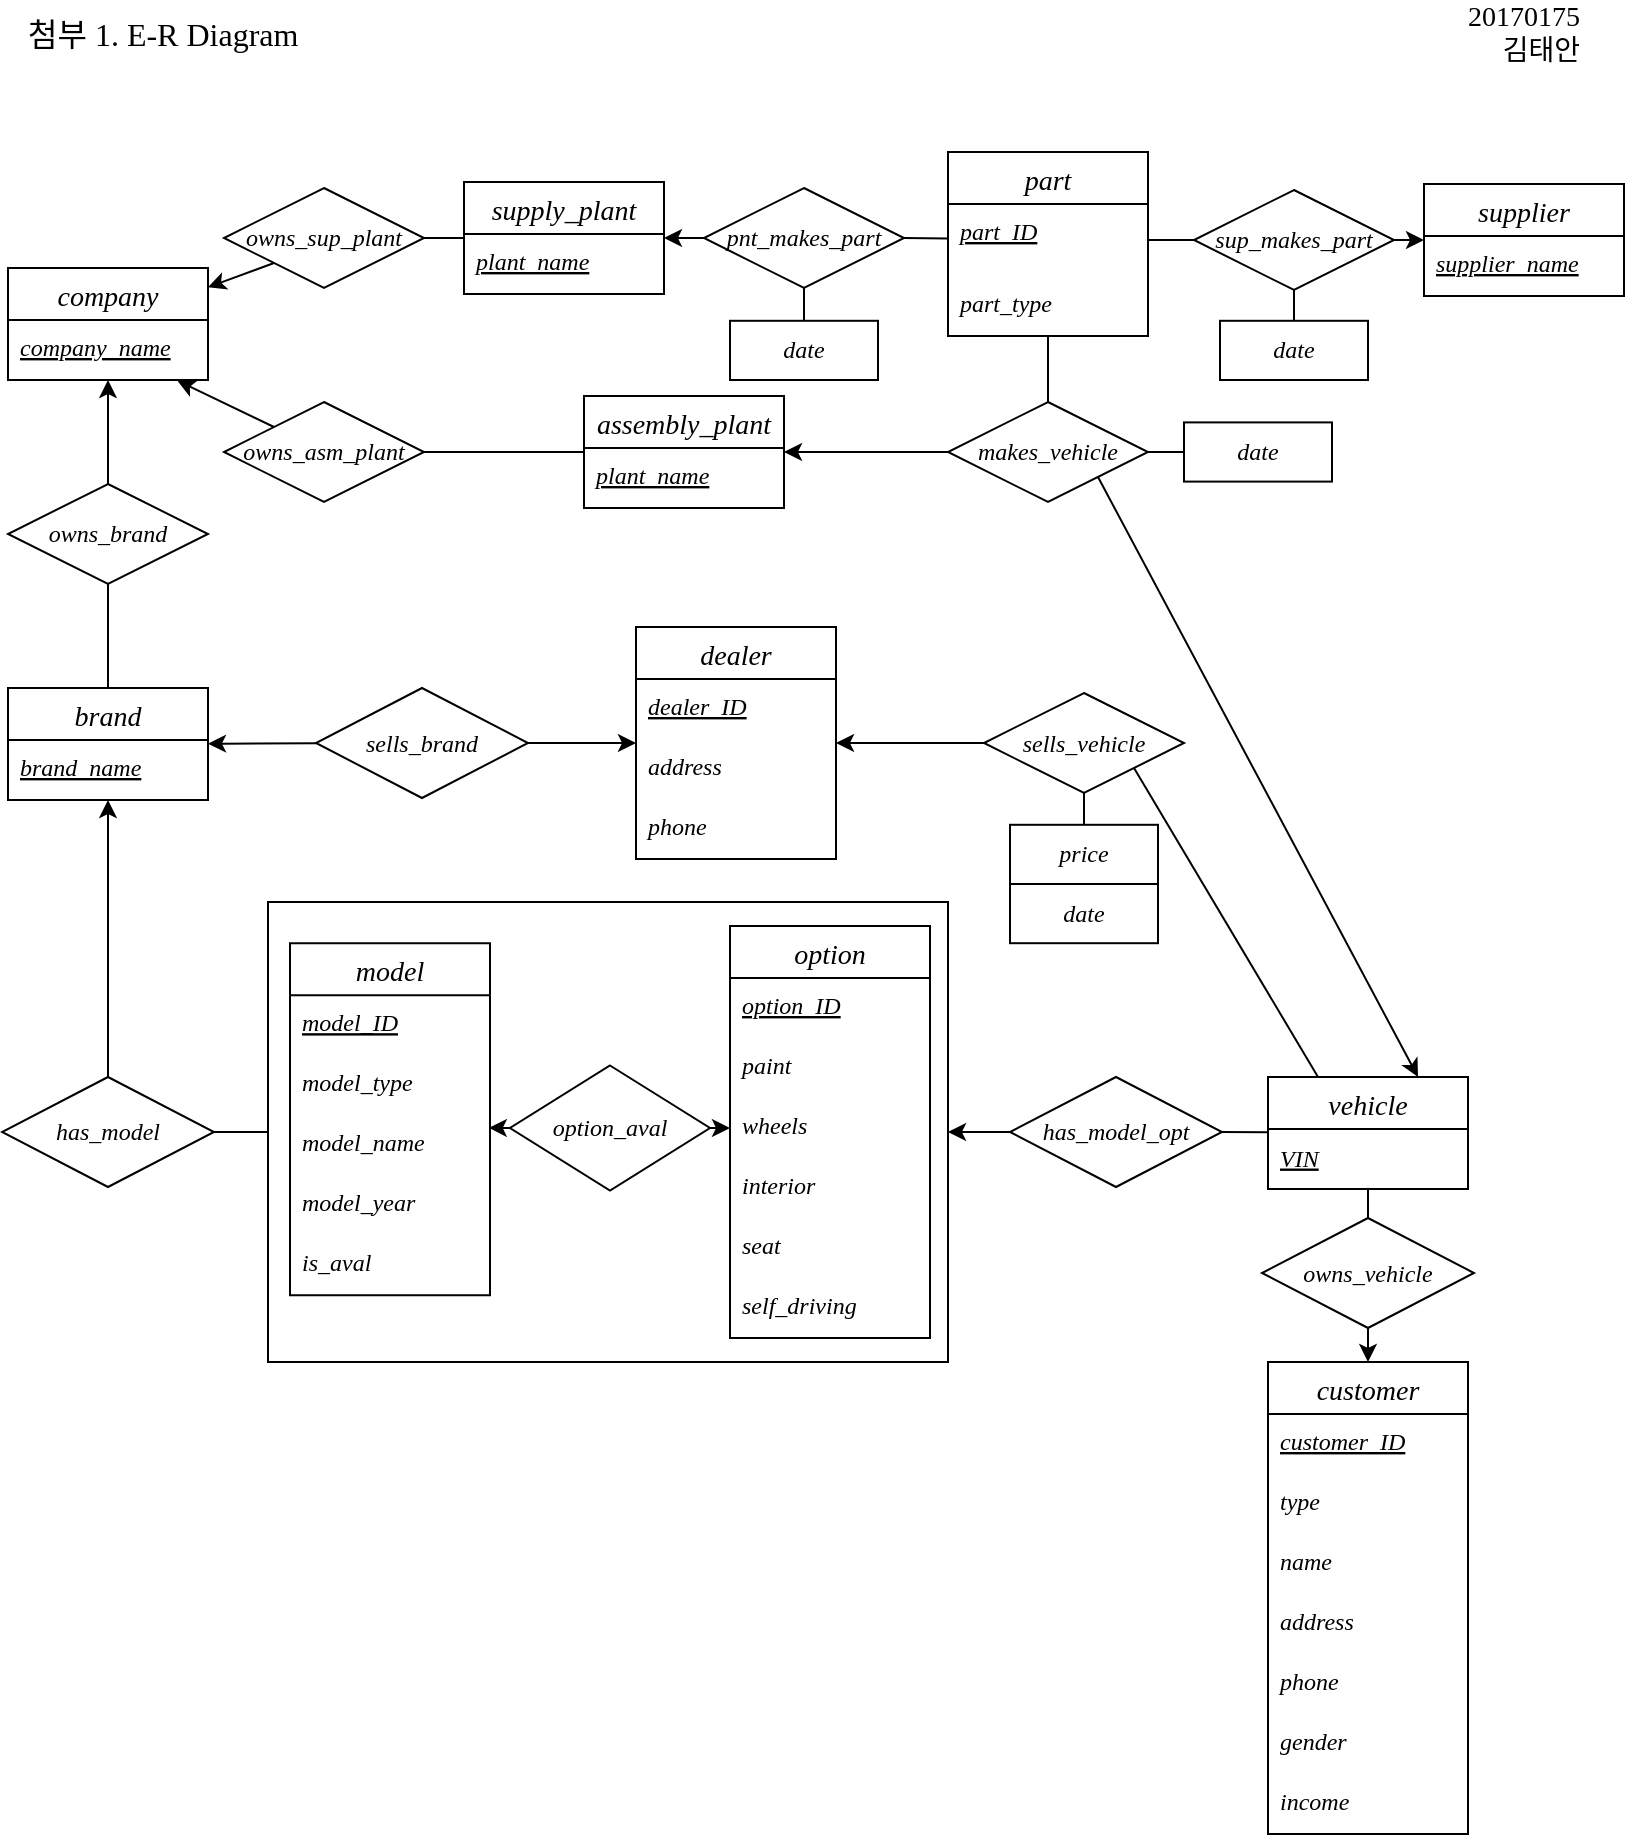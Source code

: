 <mxfile version="14.4.3" type="device"><diagram id="S6qZs3NzQ48aulcGF31I" name="페이지-1"><mxGraphModel dx="1086" dy="806" grid="1" gridSize="10" guides="1" tooltips="1" connect="1" arrows="1" fold="1" page="1" pageScale="1" pageWidth="827" pageHeight="1169" math="0" shadow="0"><root><mxCell id="0"/><mxCell id="1" parent="0"/><mxCell id="Gn3KeuCa2Oy_OIgBhxiK-31" style="edgeStyle=none;rounded=0;orthogonalLoop=1;jettySize=auto;html=1;exitX=1;exitY=0.5;exitDx=0;exitDy=0;startArrow=classic;startFill=1;endArrow=none;endFill=0;entryX=0;entryY=0.5;entryDx=0;entryDy=0;" parent="1" source="xlyyFe_QPsWl4DaqrN2M-4" target="xlyyFe_QPsWl4DaqrN2M-13" edge="1"><mxGeometry relative="1" as="geometry"><mxPoint x="512" y="578.667" as="targetPoint"/></mxGeometry></mxCell><mxCell id="xlyyFe_QPsWl4DaqrN2M-4" value="\" style="whiteSpace=wrap;html=1;align=center;fontFamily=Times New Roman;" parent="1" vertex="1"><mxGeometry x="142" y="464" width="340" height="230" as="geometry"/></mxCell><mxCell id="Gn3KeuCa2Oy_OIgBhxiK-33" style="edgeStyle=none;rounded=0;orthogonalLoop=1;jettySize=auto;html=1;entryX=0.5;entryY=0;entryDx=0;entryDy=0;startArrow=none;startFill=0;endArrow=none;endFill=0;" parent="1" source="5ciHTWqEdYKVV4a-HEZg-30" target="CTKw-p_MtXSikFK8x9FF-1" edge="1"><mxGeometry relative="1" as="geometry"/></mxCell><mxCell id="Gn3KeuCa2Oy_OIgBhxiK-51" style="edgeStyle=none;rounded=0;orthogonalLoop=1;jettySize=auto;html=1;exitX=0.75;exitY=0;exitDx=0;exitDy=0;startArrow=classic;startFill=1;endArrow=none;endFill=0;entryX=1;entryY=1;entryDx=0;entryDy=0;" parent="1" source="5ciHTWqEdYKVV4a-HEZg-30" target="mSkUqNJJz9n7qQHB7jBs-7" edge="1"><mxGeometry relative="1" as="geometry"/></mxCell><mxCell id="Gn3KeuCa2Oy_OIgBhxiK-56" style="edgeStyle=none;rounded=0;orthogonalLoop=1;jettySize=auto;html=1;entryX=1;entryY=0.5;entryDx=0;entryDy=0;startArrow=none;startFill=0;endArrow=none;endFill=0;" parent="1" source="5ciHTWqEdYKVV4a-HEZg-30" target="xlyyFe_QPsWl4DaqrN2M-13" edge="1"><mxGeometry relative="1" as="geometry"/></mxCell><mxCell id="5ciHTWqEdYKVV4a-HEZg-30" value="vehicle" style="swimlane;fontStyle=2;childLayout=stackLayout;horizontal=1;startSize=26;horizontalStack=0;resizeParent=1;resizeParentMax=0;resizeLast=0;collapsible=1;marginBottom=0;align=center;fontSize=14;fontFamily=Times New Roman;" parent="1" vertex="1"><mxGeometry x="642" y="551.5" width="100" height="56" as="geometry"/></mxCell><mxCell id="5ciHTWqEdYKVV4a-HEZg-36" value="model" style="swimlane;fontStyle=2;childLayout=stackLayout;horizontal=1;startSize=26;horizontalStack=0;resizeParent=1;resizeParentMax=0;resizeLast=0;collapsible=1;marginBottom=0;align=center;fontSize=14;fontFamily=Times New Roman;" parent="1" vertex="1"><mxGeometry x="153" y="484.6" width="100" height="176" as="geometry"/></mxCell><mxCell id="5ciHTWqEdYKVV4a-HEZg-37" value="model_ID" style="text;strokeColor=none;fillColor=none;spacingLeft=4;spacingRight=4;overflow=hidden;rotatable=0;points=[[0,0.5],[1,0.5]];portConstraint=eastwest;fontSize=12;fontStyle=6;fontFamily=Times New Roman;" parent="5ciHTWqEdYKVV4a-HEZg-36" vertex="1"><mxGeometry y="26" width="100" height="30" as="geometry"/></mxCell><mxCell id="5ciHTWqEdYKVV4a-HEZg-46" value="model_type" style="text;strokeColor=none;fillColor=none;spacingLeft=4;spacingRight=4;overflow=hidden;rotatable=0;points=[[0,0.5],[1,0.5]];portConstraint=eastwest;fontSize=12;fontFamily=Times New Roman;fontStyle=2" parent="5ciHTWqEdYKVV4a-HEZg-36" vertex="1"><mxGeometry y="56" width="100" height="30" as="geometry"/></mxCell><mxCell id="5ciHTWqEdYKVV4a-HEZg-38" value="model_name" style="text;strokeColor=none;fillColor=none;spacingLeft=4;spacingRight=4;overflow=hidden;rotatable=0;points=[[0,0.5],[1,0.5]];portConstraint=eastwest;fontSize=12;fontFamily=Times New Roman;fontStyle=2" parent="5ciHTWqEdYKVV4a-HEZg-36" vertex="1"><mxGeometry y="86" width="100" height="30" as="geometry"/></mxCell><mxCell id="5ciHTWqEdYKVV4a-HEZg-39" value="model_year" style="text;strokeColor=none;fillColor=none;spacingLeft=4;spacingRight=4;overflow=hidden;rotatable=0;points=[[0,0.5],[1,0.5]];portConstraint=eastwest;fontSize=12;fontFamily=Times New Roman;fontStyle=2" parent="5ciHTWqEdYKVV4a-HEZg-36" vertex="1"><mxGeometry y="116" width="100" height="30" as="geometry"/></mxCell><mxCell id="5ciHTWqEdYKVV4a-HEZg-40" value="is_aval" style="text;strokeColor=none;fillColor=none;spacingLeft=4;spacingRight=4;overflow=hidden;rotatable=0;points=[[0,0.5],[1,0.5]];portConstraint=eastwest;fontSize=12;fontFamily=Times New Roman;fontStyle=2" parent="5ciHTWqEdYKVV4a-HEZg-36" vertex="1"><mxGeometry y="146" width="100" height="30" as="geometry"/></mxCell><mxCell id="5ciHTWqEdYKVV4a-HEZg-42" value="option" style="swimlane;fontStyle=2;childLayout=stackLayout;horizontal=1;startSize=26;horizontalStack=0;resizeParent=1;resizeParentMax=0;resizeLast=0;collapsible=1;marginBottom=0;align=center;fontSize=14;fontFamily=Times New Roman;" parent="1" vertex="1"><mxGeometry x="373" y="476" width="100" height="206" as="geometry"/></mxCell><mxCell id="5ciHTWqEdYKVV4a-HEZg-43" value="option_ID" style="text;strokeColor=none;fillColor=none;spacingLeft=4;spacingRight=4;overflow=hidden;rotatable=0;points=[[0,0.5],[1,0.5]];portConstraint=eastwest;fontSize=12;fontFamily=Times New Roman;fontStyle=6" parent="5ciHTWqEdYKVV4a-HEZg-42" vertex="1"><mxGeometry y="26" width="100" height="30" as="geometry"/></mxCell><mxCell id="5ciHTWqEdYKVV4a-HEZg-44" value="paint" style="text;strokeColor=none;fillColor=none;spacingLeft=4;spacingRight=4;overflow=hidden;rotatable=0;points=[[0,0.5],[1,0.5]];portConstraint=eastwest;fontSize=12;fontFamily=Times New Roman;fontStyle=2" parent="5ciHTWqEdYKVV4a-HEZg-42" vertex="1"><mxGeometry y="56" width="100" height="30" as="geometry"/></mxCell><mxCell id="5ciHTWqEdYKVV4a-HEZg-47" value="wheels" style="text;strokeColor=none;fillColor=none;spacingLeft=4;spacingRight=4;overflow=hidden;rotatable=0;points=[[0,0.5],[1,0.5]];portConstraint=eastwest;fontSize=12;fontFamily=Times New Roman;fontStyle=2" parent="5ciHTWqEdYKVV4a-HEZg-42" vertex="1"><mxGeometry y="86" width="100" height="30" as="geometry"/></mxCell><mxCell id="5ciHTWqEdYKVV4a-HEZg-48" value="interior" style="text;strokeColor=none;fillColor=none;spacingLeft=4;spacingRight=4;overflow=hidden;rotatable=0;points=[[0,0.5],[1,0.5]];portConstraint=eastwest;fontSize=12;fontFamily=Times New Roman;fontStyle=2" parent="5ciHTWqEdYKVV4a-HEZg-42" vertex="1"><mxGeometry y="116" width="100" height="30" as="geometry"/></mxCell><mxCell id="5ciHTWqEdYKVV4a-HEZg-49" value="seat" style="text;strokeColor=none;fillColor=none;spacingLeft=4;spacingRight=4;overflow=hidden;rotatable=0;points=[[0,0.5],[1,0.5]];portConstraint=eastwest;fontSize=12;fontFamily=Times New Roman;fontStyle=2" parent="5ciHTWqEdYKVV4a-HEZg-42" vertex="1"><mxGeometry y="146" width="100" height="30" as="geometry"/></mxCell><mxCell id="5ciHTWqEdYKVV4a-HEZg-50" value="self_driving" style="text;strokeColor=none;fillColor=none;spacingLeft=4;spacingRight=4;overflow=hidden;rotatable=0;points=[[0,0.5],[1,0.5]];portConstraint=eastwest;fontSize=12;fontFamily=Times New Roman;fontStyle=2" parent="5ciHTWqEdYKVV4a-HEZg-42" vertex="1"><mxGeometry y="176" width="100" height="30" as="geometry"/></mxCell><mxCell id="Gn3KeuCa2Oy_OIgBhxiK-23" style="edgeStyle=none;rounded=0;orthogonalLoop=1;jettySize=auto;html=1;startArrow=classic;startFill=1;endArrow=none;endFill=0;" parent="1" source="5ciHTWqEdYKVV4a-HEZg-52" target="Gn3KeuCa2Oy_OIgBhxiK-1" edge="1"><mxGeometry relative="1" as="geometry"/></mxCell><mxCell id="Gn3KeuCa2Oy_OIgBhxiK-27" style="edgeStyle=none;rounded=0;orthogonalLoop=1;jettySize=auto;html=1;entryX=0.5;entryY=0;entryDx=0;entryDy=0;startArrow=classic;startFill=1;endArrow=none;endFill=0;" parent="1" source="5ciHTWqEdYKVV4a-HEZg-52" target="xlyyFe_QPsWl4DaqrN2M-2" edge="1"><mxGeometry relative="1" as="geometry"/></mxCell><mxCell id="5ciHTWqEdYKVV4a-HEZg-52" value="brand" style="swimlane;fontStyle=2;childLayout=stackLayout;horizontal=1;startSize=26;horizontalStack=0;resizeParent=1;resizeParentMax=0;resizeLast=0;collapsible=1;marginBottom=0;align=center;fontSize=14;fontFamily=Times New Roman;" parent="1" vertex="1"><mxGeometry x="12" y="357" width="100" height="56" as="geometry"/></mxCell><mxCell id="5ciHTWqEdYKVV4a-HEZg-53" value="brand_name" style="text;strokeColor=none;fillColor=none;spacingLeft=4;spacingRight=4;overflow=hidden;rotatable=0;points=[[0,0.5],[1,0.5]];portConstraint=eastwest;fontSize=12;fontStyle=6;fontFamily=Times New Roman;" parent="5ciHTWqEdYKVV4a-HEZg-52" vertex="1"><mxGeometry y="26" width="100" height="30" as="geometry"/></mxCell><mxCell id="Gn3KeuCa2Oy_OIgBhxiK-9" style="rounded=0;orthogonalLoop=1;jettySize=auto;html=1;entryX=0;entryY=1;entryDx=0;entryDy=0;startArrow=classic;startFill=1;endArrow=none;endFill=0;" parent="1" source="5ciHTWqEdYKVV4a-HEZg-56" target="Gn3KeuCa2Oy_OIgBhxiK-6" edge="1"><mxGeometry relative="1" as="geometry"/></mxCell><mxCell id="Gn3KeuCa2Oy_OIgBhxiK-16" style="edgeStyle=none;rounded=0;orthogonalLoop=1;jettySize=auto;html=1;startArrow=classic;startFill=1;endArrow=none;endFill=0;" parent="1" source="5ciHTWqEdYKVV4a-HEZg-56" target="xlyyFe_QPsWl4DaqrN2M-1" edge="1"><mxGeometry relative="1" as="geometry"/></mxCell><mxCell id="5ciHTWqEdYKVV4a-HEZg-56" value="company" style="swimlane;fontStyle=2;childLayout=stackLayout;horizontal=1;startSize=26;horizontalStack=0;resizeParent=1;resizeParentMax=0;resizeLast=0;collapsible=1;marginBottom=0;align=center;fontSize=14;fontFamily=Times New Roman;" parent="1" vertex="1"><mxGeometry x="12" y="147" width="100" height="56" as="geometry"/></mxCell><mxCell id="5ciHTWqEdYKVV4a-HEZg-57" value="company_name" style="text;strokeColor=none;fillColor=none;spacingLeft=4;spacingRight=4;overflow=hidden;rotatable=0;points=[[0,0.5],[1,0.5]];portConstraint=eastwest;fontSize=12;fontStyle=6;fontFamily=Times New Roman;" parent="5ciHTWqEdYKVV4a-HEZg-56" vertex="1"><mxGeometry y="26" width="100" height="30" as="geometry"/></mxCell><mxCell id="Gn3KeuCa2Oy_OIgBhxiK-22" style="edgeStyle=none;rounded=0;orthogonalLoop=1;jettySize=auto;html=1;exitX=0.5;exitY=1;exitDx=0;exitDy=0;entryX=0.5;entryY=0;entryDx=0;entryDy=0;startArrow=none;startFill=0;endArrow=none;endFill=0;" parent="1" source="xlyyFe_QPsWl4DaqrN2M-1" target="5ciHTWqEdYKVV4a-HEZg-52" edge="1"><mxGeometry relative="1" as="geometry"/></mxCell><mxCell id="xlyyFe_QPsWl4DaqrN2M-1" value="owns_brand" style="shape=rhombus;perimeter=rhombusPerimeter;whiteSpace=wrap;html=1;align=center;fontFamily=Times New Roman;fontStyle=2" parent="1" vertex="1"><mxGeometry x="12" y="255" width="100" height="50" as="geometry"/></mxCell><mxCell id="Gn3KeuCa2Oy_OIgBhxiK-28" style="edgeStyle=none;rounded=0;orthogonalLoop=1;jettySize=auto;html=1;entryX=0;entryY=0.5;entryDx=0;entryDy=0;startArrow=none;startFill=0;endArrow=none;endFill=0;" parent="1" target="xlyyFe_QPsWl4DaqrN2M-4" edge="1"><mxGeometry relative="1" as="geometry"><mxPoint x="115" y="579" as="sourcePoint"/></mxGeometry></mxCell><mxCell id="xlyyFe_QPsWl4DaqrN2M-2" value="&lt;i&gt;has_model&lt;/i&gt;" style="shape=rhombus;perimeter=rhombusPerimeter;whiteSpace=wrap;html=1;align=center;fontFamily=Times New Roman;" parent="1" vertex="1"><mxGeometry x="9" y="551.5" width="106" height="55" as="geometry"/></mxCell><mxCell id="Gn3KeuCa2Oy_OIgBhxiK-30" style="edgeStyle=none;rounded=0;orthogonalLoop=1;jettySize=auto;html=1;exitX=1;exitY=0.5;exitDx=0;exitDy=0;entryX=0;entryY=0.5;entryDx=0;entryDy=0;startArrow=none;startFill=0;endArrow=classic;endFill=1;" parent="1" source="xlyyFe_QPsWl4DaqrN2M-3" target="5ciHTWqEdYKVV4a-HEZg-47" edge="1"><mxGeometry relative="1" as="geometry"/></mxCell><mxCell id="xlyyFe_QPsWl4DaqrN2M-3" value="&lt;i&gt;option_aval&lt;/i&gt;" style="shape=rhombus;perimeter=rhombusPerimeter;whiteSpace=wrap;html=1;align=center;fontFamily=Times New Roman;" parent="1" vertex="1"><mxGeometry x="263" y="545.75" width="100" height="62.5" as="geometry"/></mxCell><mxCell id="Gn3KeuCa2Oy_OIgBhxiK-75" style="edgeStyle=none;rounded=0;orthogonalLoop=1;jettySize=auto;html=1;exitX=0;exitY=0;exitDx=0;exitDy=0;entryX=0.847;entryY=1.011;entryDx=0;entryDy=0;entryPerimeter=0;startArrow=none;startFill=0;endArrow=classic;endFill=1;" parent="1" source="xlyyFe_QPsWl4DaqrN2M-6" target="5ciHTWqEdYKVV4a-HEZg-57" edge="1"><mxGeometry relative="1" as="geometry"/></mxCell><mxCell id="xlyyFe_QPsWl4DaqrN2M-6" value="owns_asm_plant" style="shape=rhombus;perimeter=rhombusPerimeter;whiteSpace=wrap;html=1;align=center;fontFamily=Times New Roman;fontStyle=2" parent="1" vertex="1"><mxGeometry x="120" y="214" width="100" height="50" as="geometry"/></mxCell><mxCell id="Gn3KeuCa2Oy_OIgBhxiK-19" style="edgeStyle=none;rounded=0;orthogonalLoop=1;jettySize=auto;html=1;entryX=1;entryY=0.5;entryDx=0;entryDy=0;startArrow=none;startFill=0;endArrow=none;endFill=0;" parent="1" source="xlyyFe_QPsWl4DaqrN2M-11" target="xlyyFe_QPsWl4DaqrN2M-6" edge="1"><mxGeometry relative="1" as="geometry"/></mxCell><mxCell id="xlyyFe_QPsWl4DaqrN2M-11" value="assembly_plant" style="swimlane;fontStyle=2;childLayout=stackLayout;horizontal=1;startSize=26;horizontalStack=0;resizeParent=1;resizeParentMax=0;resizeLast=0;collapsible=1;marginBottom=0;align=center;fontSize=14;fontFamily=Times New Roman;" parent="1" vertex="1"><mxGeometry x="300" y="211" width="100" height="56" as="geometry"/></mxCell><mxCell id="xlyyFe_QPsWl4DaqrN2M-12" value="plant_name" style="text;strokeColor=none;fillColor=none;spacingLeft=4;spacingRight=4;overflow=hidden;rotatable=0;points=[[0,0.5],[1,0.5]];portConstraint=eastwest;fontSize=12;fontStyle=6;fontFamily=Times New Roman;" parent="xlyyFe_QPsWl4DaqrN2M-11" vertex="1"><mxGeometry y="26" width="100" height="30" as="geometry"/></mxCell><mxCell id="xlyyFe_QPsWl4DaqrN2M-13" value="&lt;i&gt;has_model_opt&lt;/i&gt;" style="shape=rhombus;perimeter=rhombusPerimeter;whiteSpace=wrap;html=1;align=center;fontFamily=Times New Roman;" parent="1" vertex="1"><mxGeometry x="513" y="551.5" width="106" height="55" as="geometry"/></mxCell><mxCell id="Gn3KeuCa2Oy_OIgBhxiK-34" style="edgeStyle=none;rounded=0;orthogonalLoop=1;jettySize=auto;html=1;entryX=0.5;entryY=1;entryDx=0;entryDy=0;startArrow=classic;startFill=1;endArrow=none;endFill=0;" parent="1" source="xlyyFe_QPsWl4DaqrN2M-18" target="CTKw-p_MtXSikFK8x9FF-1" edge="1"><mxGeometry relative="1" as="geometry"/></mxCell><mxCell id="xlyyFe_QPsWl4DaqrN2M-18" value="customer" style="swimlane;fontStyle=2;childLayout=stackLayout;horizontal=1;startSize=26;horizontalStack=0;resizeParent=1;resizeParentMax=0;resizeLast=0;collapsible=1;marginBottom=0;align=center;fontSize=14;fontFamily=Times New Roman;" parent="1" vertex="1"><mxGeometry x="642" y="694" width="100" height="236" as="geometry"/></mxCell><mxCell id="xlyyFe_QPsWl4DaqrN2M-19" value="customer_ID" style="text;strokeColor=none;fillColor=none;spacingLeft=4;spacingRight=4;overflow=hidden;rotatable=0;points=[[0,0.5],[1,0.5]];portConstraint=eastwest;fontSize=12;fontStyle=6;fontFamily=Times New Roman;" parent="xlyyFe_QPsWl4DaqrN2M-18" vertex="1"><mxGeometry y="26" width="100" height="30" as="geometry"/></mxCell><mxCell id="xlyyFe_QPsWl4DaqrN2M-21" value="type" style="text;strokeColor=none;fillColor=none;spacingLeft=4;spacingRight=4;overflow=hidden;rotatable=0;points=[[0,0.5],[1,0.5]];portConstraint=eastwest;fontSize=12;fontFamily=Times New Roman;fontStyle=2" parent="xlyyFe_QPsWl4DaqrN2M-18" vertex="1"><mxGeometry y="56" width="100" height="30" as="geometry"/></mxCell><mxCell id="xlyyFe_QPsWl4DaqrN2M-22" value="name" style="text;strokeColor=none;fillColor=none;spacingLeft=4;spacingRight=4;overflow=hidden;rotatable=0;points=[[0,0.5],[1,0.5]];portConstraint=eastwest;fontSize=12;fontFamily=Times New Roman;fontStyle=2" parent="xlyyFe_QPsWl4DaqrN2M-18" vertex="1"><mxGeometry y="86" width="100" height="30" as="geometry"/></mxCell><mxCell id="xlyyFe_QPsWl4DaqrN2M-24" value="address" style="text;strokeColor=none;fillColor=none;spacingLeft=4;spacingRight=4;overflow=hidden;rotatable=0;points=[[0,0.5],[1,0.5]];portConstraint=eastwest;fontSize=12;fontFamily=Times New Roman;fontStyle=2" parent="xlyyFe_QPsWl4DaqrN2M-18" vertex="1"><mxGeometry y="116" width="100" height="30" as="geometry"/></mxCell><mxCell id="xlyyFe_QPsWl4DaqrN2M-23" value="phone" style="text;strokeColor=none;fillColor=none;spacingLeft=4;spacingRight=4;overflow=hidden;rotatable=0;points=[[0,0.5],[1,0.5]];portConstraint=eastwest;fontSize=12;fontFamily=Times New Roman;fontStyle=2" parent="xlyyFe_QPsWl4DaqrN2M-18" vertex="1"><mxGeometry y="146" width="100" height="30" as="geometry"/></mxCell><mxCell id="xlyyFe_QPsWl4DaqrN2M-25" value="gender" style="text;strokeColor=none;fillColor=none;spacingLeft=4;spacingRight=4;overflow=hidden;rotatable=0;points=[[0,0.5],[1,0.5]];portConstraint=eastwest;fontSize=12;fontFamily=Times New Roman;fontStyle=2" parent="xlyyFe_QPsWl4DaqrN2M-18" vertex="1"><mxGeometry y="176" width="100" height="30" as="geometry"/></mxCell><mxCell id="xlyyFe_QPsWl4DaqrN2M-26" value="income" style="text;strokeColor=none;fillColor=none;spacingLeft=4;spacingRight=4;overflow=hidden;rotatable=0;points=[[0,0.5],[1,0.5]];portConstraint=eastwest;fontSize=12;fontFamily=Times New Roman;fontStyle=2" parent="xlyyFe_QPsWl4DaqrN2M-18" vertex="1"><mxGeometry y="206" width="100" height="30" as="geometry"/></mxCell><mxCell id="CTKw-p_MtXSikFK8x9FF-1" value="&lt;i&gt;owns_vehicle&lt;/i&gt;" style="shape=rhombus;perimeter=rhombusPerimeter;whiteSpace=wrap;html=1;align=center;fontFamily=Times New Roman;" parent="1" vertex="1"><mxGeometry x="639" y="622" width="106" height="55" as="geometry"/></mxCell><mxCell id="mSkUqNJJz9n7qQHB7jBs-2" value="supplier" style="swimlane;fontStyle=2;childLayout=stackLayout;horizontal=1;startSize=26;horizontalStack=0;resizeParent=1;resizeParentMax=0;resizeLast=0;collapsible=1;marginBottom=0;align=center;fontSize=14;fontFamily=Times New Roman;" parent="1" vertex="1"><mxGeometry x="720" y="105" width="100" height="56" as="geometry"/></mxCell><mxCell id="Gn3KeuCa2Oy_OIgBhxiK-40" value="supplier_name" style="text;strokeColor=none;fillColor=none;spacingLeft=4;spacingRight=4;overflow=hidden;rotatable=0;points=[[0,0.5],[1,0.5]];portConstraint=eastwest;fontSize=12;fontStyle=6;fontFamily=Times New Roman;" parent="mSkUqNJJz9n7qQHB7jBs-2" vertex="1"><mxGeometry y="26" width="100" height="30" as="geometry"/></mxCell><mxCell id="Gn3KeuCa2Oy_OIgBhxiK-97" style="edgeStyle=none;rounded=0;orthogonalLoop=1;jettySize=auto;html=1;exitX=0;exitY=0.5;exitDx=0;exitDy=0;entryX=1;entryY=0.5;entryDx=0;entryDy=0;startArrow=none;startFill=0;endArrow=classic;endFill=1;" parent="1" source="mSkUqNJJz9n7qQHB7jBs-7" target="xlyyFe_QPsWl4DaqrN2M-11" edge="1"><mxGeometry relative="1" as="geometry"/></mxCell><mxCell id="mSkUqNJJz9n7qQHB7jBs-7" value="makes_vehicle" style="shape=rhombus;perimeter=rhombusPerimeter;whiteSpace=wrap;html=1;align=center;fontFamily=Times New Roman;fontStyle=2" parent="1" vertex="1"><mxGeometry x="482" y="214" width="100" height="50" as="geometry"/></mxCell><mxCell id="Gn3KeuCa2Oy_OIgBhxiK-24" style="edgeStyle=none;rounded=0;orthogonalLoop=1;jettySize=auto;html=1;entryX=0;entryY=0.5;entryDx=0;entryDy=0;startArrow=none;startFill=0;endArrow=classic;endFill=1;" parent="1" source="Gn3KeuCa2Oy_OIgBhxiK-1" target="Gn3KeuCa2Oy_OIgBhxiK-2" edge="1"><mxGeometry relative="1" as="geometry"/></mxCell><mxCell id="Gn3KeuCa2Oy_OIgBhxiK-1" value="&lt;i&gt;sells_brand&lt;/i&gt;" style="shape=rhombus;perimeter=rhombusPerimeter;whiteSpace=wrap;html=1;align=center;fontFamily=Times New Roman;" parent="1" vertex="1"><mxGeometry x="166" y="357" width="106" height="55" as="geometry"/></mxCell><mxCell id="Gn3KeuCa2Oy_OIgBhxiK-2" value="dealer" style="swimlane;fontStyle=2;childLayout=stackLayout;horizontal=1;startSize=26;horizontalStack=0;resizeParent=1;resizeParentMax=0;resizeLast=0;collapsible=1;marginBottom=0;align=center;fontSize=14;fontFamily=Times New Roman;" parent="1" vertex="1"><mxGeometry x="326" y="326.5" width="100" height="116" as="geometry"/></mxCell><mxCell id="Gn3KeuCa2Oy_OIgBhxiK-50" value="dealer_ID" style="text;strokeColor=none;fillColor=none;spacingLeft=4;spacingRight=4;overflow=hidden;rotatable=0;points=[[0,0.5],[1,0.5]];portConstraint=eastwest;fontSize=12;fontStyle=6;fontFamily=Times New Roman;" parent="Gn3KeuCa2Oy_OIgBhxiK-2" vertex="1"><mxGeometry y="26" width="100" height="30" as="geometry"/></mxCell><mxCell id="Gn3KeuCa2Oy_OIgBhxiK-95" value="address" style="text;strokeColor=none;fillColor=none;spacingLeft=4;spacingRight=4;overflow=hidden;rotatable=0;points=[[0,0.5],[1,0.5]];portConstraint=eastwest;fontSize=12;fontStyle=2;fontFamily=Times New Roman;" parent="Gn3KeuCa2Oy_OIgBhxiK-2" vertex="1"><mxGeometry y="56" width="100" height="30" as="geometry"/></mxCell><mxCell id="Gn3KeuCa2Oy_OIgBhxiK-96" value="phone" style="text;strokeColor=none;fillColor=none;spacingLeft=4;spacingRight=4;overflow=hidden;rotatable=0;points=[[0,0.5],[1,0.5]];portConstraint=eastwest;fontSize=12;fontStyle=2;fontFamily=Times New Roman;" parent="Gn3KeuCa2Oy_OIgBhxiK-2" vertex="1"><mxGeometry y="86" width="100" height="30" as="geometry"/></mxCell><mxCell id="Gn3KeuCa2Oy_OIgBhxiK-35" style="edgeStyle=none;rounded=0;orthogonalLoop=1;jettySize=auto;html=1;exitX=1;exitY=1;exitDx=0;exitDy=0;entryX=0.25;entryY=0;entryDx=0;entryDy=0;startArrow=none;startFill=0;endArrow=none;endFill=0;" parent="1" source="Gn3KeuCa2Oy_OIgBhxiK-3" target="5ciHTWqEdYKVV4a-HEZg-30" edge="1"><mxGeometry relative="1" as="geometry"/></mxCell><mxCell id="Gn3KeuCa2Oy_OIgBhxiK-46" style="edgeStyle=none;rounded=0;orthogonalLoop=1;jettySize=auto;html=1;exitX=0;exitY=0.5;exitDx=0;exitDy=0;entryX=1;entryY=0.5;entryDx=0;entryDy=0;startArrow=none;startFill=0;endArrow=classic;endFill=1;" parent="1" source="Gn3KeuCa2Oy_OIgBhxiK-3" target="Gn3KeuCa2Oy_OIgBhxiK-2" edge="1"><mxGeometry relative="1" as="geometry"/></mxCell><mxCell id="Gn3KeuCa2Oy_OIgBhxiK-55" style="edgeStyle=none;rounded=0;orthogonalLoop=1;jettySize=auto;html=1;exitX=0.5;exitY=1;exitDx=0;exitDy=0;entryX=0.5;entryY=0;entryDx=0;entryDy=0;startArrow=none;startFill=0;endArrow=none;endFill=0;" parent="1" source="Gn3KeuCa2Oy_OIgBhxiK-3" target="Gn3KeuCa2Oy_OIgBhxiK-54" edge="1"><mxGeometry relative="1" as="geometry"/></mxCell><mxCell id="Gn3KeuCa2Oy_OIgBhxiK-3" value="sells_vehicle" style="shape=rhombus;perimeter=rhombusPerimeter;whiteSpace=wrap;html=1;align=center;fontFamily=Times New Roman;fontStyle=2" parent="1" vertex="1"><mxGeometry x="500" y="359.5" width="100" height="50" as="geometry"/></mxCell><mxCell id="Gn3KeuCa2Oy_OIgBhxiK-83" style="edgeStyle=none;rounded=0;orthogonalLoop=1;jettySize=auto;html=1;entryX=0;entryY=0.5;entryDx=0;entryDy=0;startArrow=classic;startFill=1;endArrow=none;endFill=0;" parent="1" source="Gn3KeuCa2Oy_OIgBhxiK-4" target="Gn3KeuCa2Oy_OIgBhxiK-79" edge="1"><mxGeometry relative="1" as="geometry"/></mxCell><mxCell id="Gn3KeuCa2Oy_OIgBhxiK-4" value="supply_plant" style="swimlane;fontStyle=2;childLayout=stackLayout;horizontal=1;startSize=26;horizontalStack=0;resizeParent=1;resizeParentMax=0;resizeLast=0;collapsible=1;marginBottom=0;align=center;fontSize=14;fontFamily=Times New Roman;" parent="1" vertex="1"><mxGeometry x="240" y="104" width="100" height="56" as="geometry"/></mxCell><mxCell id="Gn3KeuCa2Oy_OIgBhxiK-5" value="plant_name" style="text;strokeColor=none;fillColor=none;spacingLeft=4;spacingRight=4;overflow=hidden;rotatable=0;points=[[0,0.5],[1,0.5]];portConstraint=eastwest;fontSize=12;fontStyle=6;fontFamily=Times New Roman;" parent="Gn3KeuCa2Oy_OIgBhxiK-4" vertex="1"><mxGeometry y="26" width="100" height="30" as="geometry"/></mxCell><mxCell id="Gn3KeuCa2Oy_OIgBhxiK-11" style="edgeStyle=none;rounded=0;orthogonalLoop=1;jettySize=auto;html=1;exitX=1;exitY=0.5;exitDx=0;exitDy=0;entryX=0;entryY=0.5;entryDx=0;entryDy=0;startArrow=none;startFill=0;endArrow=none;endFill=0;" parent="1" source="Gn3KeuCa2Oy_OIgBhxiK-6" target="Gn3KeuCa2Oy_OIgBhxiK-4" edge="1"><mxGeometry relative="1" as="geometry"/></mxCell><mxCell id="Gn3KeuCa2Oy_OIgBhxiK-6" value="owns_sup_plant" style="shape=rhombus;perimeter=rhombusPerimeter;whiteSpace=wrap;html=1;align=center;fontFamily=Times New Roman;fontStyle=2" parent="1" vertex="1"><mxGeometry x="120" y="107" width="100" height="50" as="geometry"/></mxCell><mxCell id="Gn3KeuCa2Oy_OIgBhxiK-29" style="edgeStyle=none;rounded=0;orthogonalLoop=1;jettySize=auto;html=1;entryX=0;entryY=0.5;entryDx=0;entryDy=0;startArrow=classic;startFill=1;endArrow=none;endFill=0;exitX=0.994;exitY=0.211;exitDx=0;exitDy=0;exitPerimeter=0;" parent="1" source="5ciHTWqEdYKVV4a-HEZg-38" target="xlyyFe_QPsWl4DaqrN2M-3" edge="1"><mxGeometry relative="1" as="geometry"><mxPoint x="254" y="577" as="sourcePoint"/></mxGeometry></mxCell><mxCell id="Gn3KeuCa2Oy_OIgBhxiK-54" value="&lt;font face=&quot;Times New Roman&quot;&gt;&lt;i&gt;price&lt;/i&gt;&lt;/font&gt;" style="whiteSpace=wrap;html=1;align=center;" parent="1" vertex="1"><mxGeometry x="513" y="425.4" width="74" height="29.6" as="geometry"/></mxCell><mxCell id="5ciHTWqEdYKVV4a-HEZg-31" value="VIN" style="text;strokeColor=none;fillColor=none;spacingLeft=4;spacingRight=4;overflow=hidden;rotatable=0;points=[[0,0.5],[1,0.5]];portConstraint=eastwest;fontSize=12;fontStyle=6;fontFamily=Times New Roman;" parent="1" vertex="1"><mxGeometry x="642" y="578.25" width="100" height="30" as="geometry"/></mxCell><mxCell id="Gn3KeuCa2Oy_OIgBhxiK-57" value="&lt;font face=&quot;Times New Roman&quot;&gt;&lt;i&gt;date&lt;/i&gt;&lt;/font&gt;" style="whiteSpace=wrap;html=1;align=center;" parent="1" vertex="1"><mxGeometry x="513" y="455" width="74" height="29.6" as="geometry"/></mxCell><mxCell id="Gn3KeuCa2Oy_OIgBhxiK-60" style="edgeStyle=none;rounded=0;orthogonalLoop=1;jettySize=auto;html=1;exitX=0;exitY=0.5;exitDx=0;exitDy=0;entryX=1;entryY=0.5;entryDx=0;entryDy=0;startArrow=none;startFill=0;endArrow=none;endFill=0;" parent="1" source="Gn3KeuCa2Oy_OIgBhxiK-58" target="mSkUqNJJz9n7qQHB7jBs-7" edge="1"><mxGeometry relative="1" as="geometry"/></mxCell><mxCell id="Gn3KeuCa2Oy_OIgBhxiK-58" value="&lt;font face=&quot;Times New Roman&quot;&gt;&lt;i&gt;date&lt;/i&gt;&lt;/font&gt;" style="whiteSpace=wrap;html=1;align=center;" parent="1" vertex="1"><mxGeometry x="600" y="224.2" width="74" height="29.6" as="geometry"/></mxCell><mxCell id="Gn3KeuCa2Oy_OIgBhxiK-99" style="edgeStyle=none;rounded=0;orthogonalLoop=1;jettySize=auto;html=1;entryX=0.5;entryY=0;entryDx=0;entryDy=0;startArrow=none;startFill=0;endArrow=none;endFill=0;" parent="1" source="Gn3KeuCa2Oy_OIgBhxiK-72" target="mSkUqNJJz9n7qQHB7jBs-7" edge="1"><mxGeometry relative="1" as="geometry"/></mxCell><mxCell id="Gn3KeuCa2Oy_OIgBhxiK-72" value="part" style="swimlane;fontStyle=2;childLayout=stackLayout;horizontal=1;startSize=26;horizontalStack=0;resizeParent=1;resizeParentMax=0;resizeLast=0;collapsible=1;marginBottom=0;align=center;fontSize=14;fontFamily=Times New Roman;" parent="1" vertex="1"><mxGeometry x="482" y="89" width="100" height="92" as="geometry"/></mxCell><mxCell id="Gn3KeuCa2Oy_OIgBhxiK-73" value="part_ID" style="text;strokeColor=none;fillColor=none;spacingLeft=4;spacingRight=4;overflow=hidden;rotatable=0;points=[[0,0.5],[1,0.5]];portConstraint=eastwest;fontSize=12;fontStyle=6;fontFamily=Times New Roman;" parent="Gn3KeuCa2Oy_OIgBhxiK-72" vertex="1"><mxGeometry y="26" width="100" height="36" as="geometry"/></mxCell><mxCell id="Gn3KeuCa2Oy_OIgBhxiK-74" value="part_type" style="text;strokeColor=none;fillColor=none;spacingLeft=4;spacingRight=4;overflow=hidden;rotatable=0;points=[[0,0.5],[1,0.5]];portConstraint=eastwest;fontSize=12;fontStyle=2;fontFamily=Times New Roman;" parent="Gn3KeuCa2Oy_OIgBhxiK-72" vertex="1"><mxGeometry y="62" width="100" height="30" as="geometry"/></mxCell><mxCell id="Gn3KeuCa2Oy_OIgBhxiK-84" style="edgeStyle=none;rounded=0;orthogonalLoop=1;jettySize=auto;html=1;exitX=1;exitY=0.5;exitDx=0;exitDy=0;startArrow=none;startFill=0;endArrow=none;endFill=0;" parent="1" source="Gn3KeuCa2Oy_OIgBhxiK-79" target="Gn3KeuCa2Oy_OIgBhxiK-73" edge="1"><mxGeometry relative="1" as="geometry"/></mxCell><mxCell id="Gn3KeuCa2Oy_OIgBhxiK-79" value="pnt_makes_part" style="shape=rhombus;perimeter=rhombusPerimeter;whiteSpace=wrap;html=1;align=center;fontFamily=Times New Roman;fontStyle=2" parent="1" vertex="1"><mxGeometry x="360" y="107" width="100" height="50" as="geometry"/></mxCell><mxCell id="Gn3KeuCa2Oy_OIgBhxiK-86" style="edgeStyle=none;rounded=0;orthogonalLoop=1;jettySize=auto;html=1;exitX=1;exitY=0.5;exitDx=0;exitDy=0;entryX=0;entryY=0.5;entryDx=0;entryDy=0;startArrow=none;startFill=0;endArrow=classic;endFill=1;" parent="1" source="Gn3KeuCa2Oy_OIgBhxiK-80" target="mSkUqNJJz9n7qQHB7jBs-2" edge="1"><mxGeometry relative="1" as="geometry"/></mxCell><mxCell id="Gn3KeuCa2Oy_OIgBhxiK-80" value="sup_makes_part" style="shape=rhombus;perimeter=rhombusPerimeter;whiteSpace=wrap;html=1;align=center;fontFamily=Times New Roman;fontStyle=2" parent="1" vertex="1"><mxGeometry x="605" y="108" width="100" height="50" as="geometry"/></mxCell><mxCell id="Gn3KeuCa2Oy_OIgBhxiK-85" style="edgeStyle=none;rounded=0;orthogonalLoop=1;jettySize=auto;html=1;exitX=1;exitY=0.5;exitDx=0;exitDy=0;entryX=0;entryY=0.5;entryDx=0;entryDy=0;startArrow=none;startFill=0;endArrow=none;endFill=0;" parent="1" source="Gn3KeuCa2Oy_OIgBhxiK-73" target="Gn3KeuCa2Oy_OIgBhxiK-80" edge="1"><mxGeometry relative="1" as="geometry"/></mxCell><mxCell id="Gn3KeuCa2Oy_OIgBhxiK-89" style="edgeStyle=none;rounded=0;orthogonalLoop=1;jettySize=auto;html=1;exitX=0.5;exitY=0;exitDx=0;exitDy=0;entryX=0.5;entryY=1;entryDx=0;entryDy=0;startArrow=none;startFill=0;endArrow=none;endFill=0;" parent="1" source="Gn3KeuCa2Oy_OIgBhxiK-87" target="Gn3KeuCa2Oy_OIgBhxiK-80" edge="1"><mxGeometry relative="1" as="geometry"/></mxCell><mxCell id="Gn3KeuCa2Oy_OIgBhxiK-87" value="&lt;font face=&quot;Times New Roman&quot;&gt;&lt;i&gt;date&lt;/i&gt;&lt;/font&gt;" style="whiteSpace=wrap;html=1;align=center;" parent="1" vertex="1"><mxGeometry x="618" y="173.4" width="74" height="29.6" as="geometry"/></mxCell><mxCell id="Gn3KeuCa2Oy_OIgBhxiK-91" style="edgeStyle=none;rounded=0;orthogonalLoop=1;jettySize=auto;html=1;exitX=0.5;exitY=0;exitDx=0;exitDy=0;entryX=0.5;entryY=1;entryDx=0;entryDy=0;startArrow=none;startFill=0;endArrow=none;endFill=0;" parent="1" source="Gn3KeuCa2Oy_OIgBhxiK-90" target="Gn3KeuCa2Oy_OIgBhxiK-79" edge="1"><mxGeometry relative="1" as="geometry"/></mxCell><mxCell id="Gn3KeuCa2Oy_OIgBhxiK-90" value="&lt;font face=&quot;Times New Roman&quot;&gt;&lt;i&gt;date&lt;/i&gt;&lt;/font&gt;" style="whiteSpace=wrap;html=1;align=center;" parent="1" vertex="1"><mxGeometry x="373" y="173.4" width="74" height="29.6" as="geometry"/></mxCell><mxCell id="rV9HcOfjBKOktekXYRv9-1" value="첨부 1. E-R Diagram" style="text;html=1;strokeColor=none;fillColor=none;align=left;verticalAlign=middle;whiteSpace=wrap;rounded=0;fontSize=16;fontFamily=KoPubWorld돋움체;" vertex="1" parent="1"><mxGeometry x="20" y="20" width="200" height="20" as="geometry"/></mxCell><mxCell id="rV9HcOfjBKOktekXYRv9-2" value="20170175&lt;br style=&quot;font-size: 14px;&quot;&gt;김태안" style="text;html=1;strokeColor=none;fillColor=none;align=right;verticalAlign=middle;whiteSpace=wrap;rounded=0;fontSize=14;fontFamily=KoPubWorld돋움체;" vertex="1" parent="1"><mxGeometry x="760" y="20" width="40" height="20" as="geometry"/></mxCell></root></mxGraphModel></diagram></mxfile>